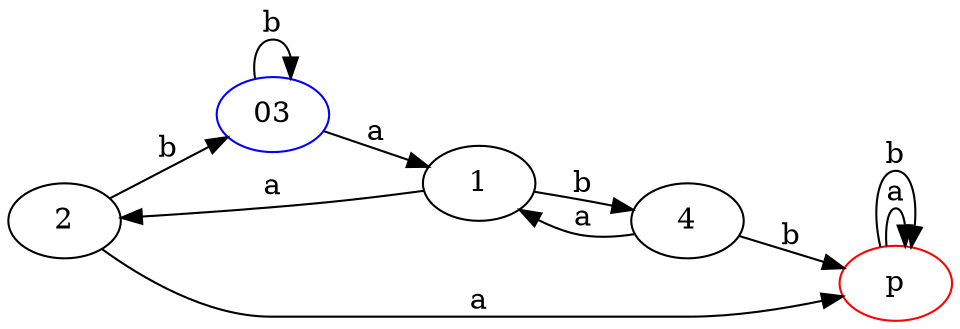 digraph {
	rankdir=LR
	p [color=red]
	p -> p [label=a]
	p -> p [label=b]
	03 [color=blue]
	03 -> 1 [label=a]
	03 -> 03 [label=b]
	2
	2 -> 03 [label=b]
	2 -> p [label=a]
	4
	4 -> 1 [label=a]
	4 -> p [label=b]
	1
	1 -> 2 [label=a]
	1 -> 4 [label=b]
}
